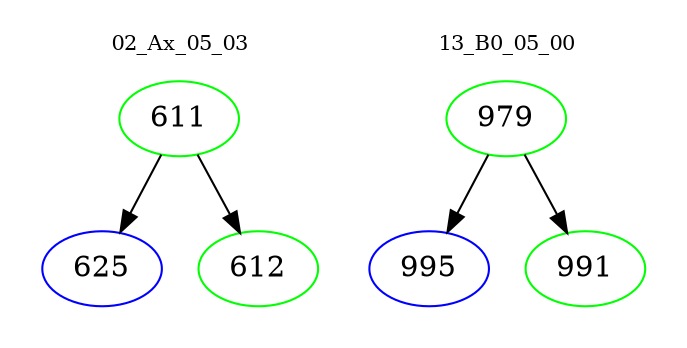 digraph{
subgraph cluster_0 {
color = white
label = "02_Ax_05_03";
fontsize=10;
T0_611 [label="611", color="green"]
T0_611 -> T0_625 [color="black"]
T0_625 [label="625", color="blue"]
T0_611 -> T0_612 [color="black"]
T0_612 [label="612", color="green"]
}
subgraph cluster_1 {
color = white
label = "13_B0_05_00";
fontsize=10;
T1_979 [label="979", color="green"]
T1_979 -> T1_995 [color="black"]
T1_995 [label="995", color="blue"]
T1_979 -> T1_991 [color="black"]
T1_991 [label="991", color="green"]
}
}
